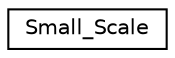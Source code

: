 digraph "Graphical Class Hierarchy"
{
 // LATEX_PDF_SIZE
  edge [fontname="Helvetica",fontsize="10",labelfontname="Helvetica",labelfontsize="10"];
  node [fontname="Helvetica",fontsize="10",shape=record];
  rankdir="LR";
  Node0 [label="Small_Scale",height=0.2,width=0.4,color="black", fillcolor="white", style="filled",URL="$structSmall__Scale.html",tooltip=" "];
}
